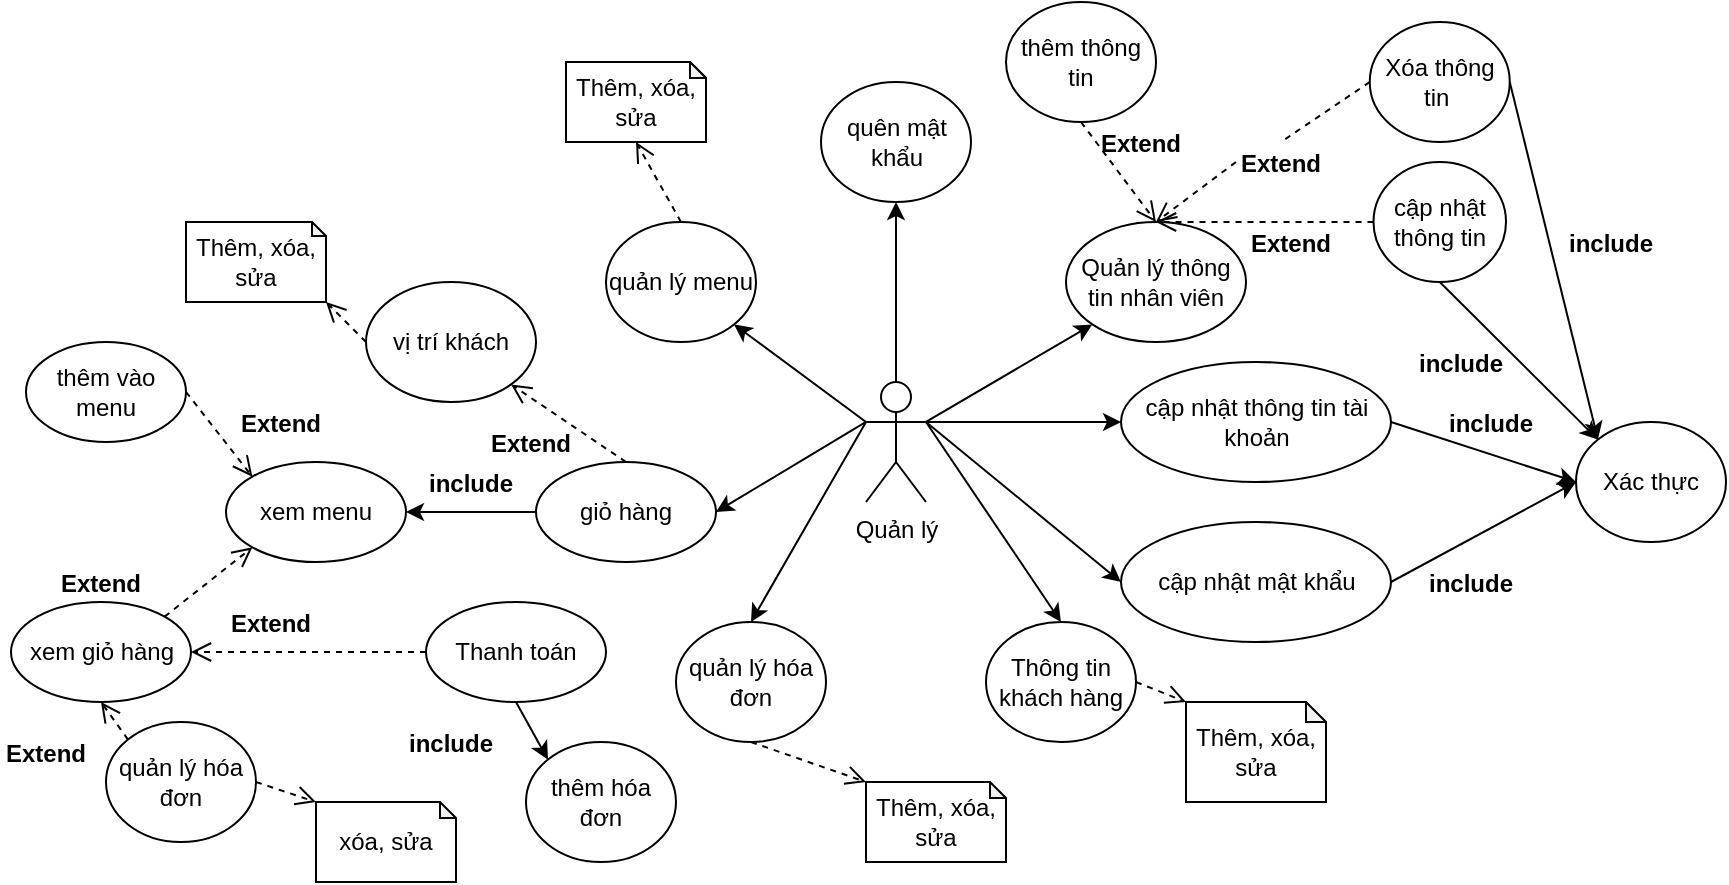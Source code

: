 <mxfile version="15.4.0" type="device" pages="3"><diagram id="JOrfrFBB4jhiDXgN8N3N" name="Quản lý"><mxGraphModel dx="2176" dy="618" grid="1" gridSize="10" guides="1" tooltips="1" connect="1" arrows="1" fold="1" page="1" pageScale="1" pageWidth="850" pageHeight="1100" math="0" shadow="0"><root><mxCell id="0"/><mxCell id="1" parent="0"/><mxCell id="pCPacxo7BIz0ugXKm5aS-73" value="" style="edgeStyle=orthogonalEdgeStyle;rounded=0;orthogonalLoop=1;jettySize=auto;html=1;entryX=0.5;entryY=1;entryDx=0;entryDy=0;entryPerimeter=0;" parent="1" source="pCPacxo7BIz0ugXKm5aS-1" target="pCPacxo7BIz0ugXKm5aS-71" edge="1"><mxGeometry relative="1" as="geometry"><mxPoint x="365" y="200" as="targetPoint"/></mxGeometry></mxCell><mxCell id="pCPacxo7BIz0ugXKm5aS-1" value="Quản lý" style="shape=umlActor;verticalLabelPosition=bottom;verticalAlign=top;html=1;outlineConnect=0;" parent="1" vertex="1"><mxGeometry x="350" y="280" width="30" height="60" as="geometry"/></mxCell><mxCell id="pCPacxo7BIz0ugXKm5aS-4" value="Quản lý thông tin nhân viên" style="ellipse;whiteSpace=wrap;html=1;" parent="1" vertex="1"><mxGeometry x="450" y="200" width="90" height="60" as="geometry"/></mxCell><mxCell id="pCPacxo7BIz0ugXKm5aS-16" value="quản lý menu" style="ellipse;whiteSpace=wrap;html=1;" parent="1" vertex="1"><mxGeometry x="220" y="200" width="75" height="60" as="geometry"/></mxCell><mxCell id="pCPacxo7BIz0ugXKm5aS-17" value="Thêm, xóa, sửa" style="shape=note;whiteSpace=wrap;html=1;backgroundOutline=1;darkOpacity=0.05;size=8;" parent="1" vertex="1"><mxGeometry x="200" y="120" width="70" height="40" as="geometry"/></mxCell><mxCell id="pCPacxo7BIz0ugXKm5aS-20" value="vị trí khách" style="ellipse;whiteSpace=wrap;html=1;" parent="1" vertex="1"><mxGeometry x="100" y="230" width="85" height="60" as="geometry"/></mxCell><mxCell id="pCPacxo7BIz0ugXKm5aS-21" value="Thêm, xóa, sửa" style="shape=note;whiteSpace=wrap;html=1;backgroundOutline=1;darkOpacity=0.05;size=7;" parent="1" vertex="1"><mxGeometry x="10" y="200" width="70" height="40" as="geometry"/></mxCell><mxCell id="pCPacxo7BIz0ugXKm5aS-34" value="" style="endArrow=classic;html=1;entryX=0;entryY=1;entryDx=0;entryDy=0;exitX=1;exitY=0.333;exitDx=0;exitDy=0;exitPerimeter=0;" parent="1" source="pCPacxo7BIz0ugXKm5aS-1" target="pCPacxo7BIz0ugXKm5aS-4" edge="1"><mxGeometry width="50" height="50" relative="1" as="geometry"><mxPoint x="410" y="381.72" as="sourcePoint"/><mxPoint x="487.574" y="290.004" as="targetPoint"/></mxGeometry></mxCell><mxCell id="pCPacxo7BIz0ugXKm5aS-35" value="" style="endArrow=classic;html=1;entryX=1;entryY=1;entryDx=0;entryDy=0;exitX=0;exitY=0.333;exitDx=0;exitDy=0;exitPerimeter=0;" parent="1" source="pCPacxo7BIz0ugXKm5aS-1" target="pCPacxo7BIz0ugXKm5aS-16" edge="1"><mxGeometry width="50" height="50" relative="1" as="geometry"><mxPoint x="180" y="330" as="sourcePoint"/><mxPoint x="317.5" y="290" as="targetPoint"/></mxGeometry></mxCell><mxCell id="pCPacxo7BIz0ugXKm5aS-36" value="" style="html=1;verticalAlign=bottom;endArrow=open;dashed=1;endSize=8;entryX=1;entryY=1;entryDx=0;entryDy=0;exitX=0;exitY=0.5;exitDx=0;exitDy=0;entryPerimeter=0;" parent="1" source="pCPacxo7BIz0ugXKm5aS-20" target="pCPacxo7BIz0ugXKm5aS-21" edge="1"><mxGeometry relative="1" as="geometry"><mxPoint x="450" y="470" as="sourcePoint"/><mxPoint x="390" y="420" as="targetPoint"/></mxGeometry></mxCell><mxCell id="pCPacxo7BIz0ugXKm5aS-38" value="" style="html=1;verticalAlign=bottom;endArrow=open;dashed=1;endSize=8;entryX=0.5;entryY=1;entryDx=0;entryDy=0;exitX=0.5;exitY=0;exitDx=0;exitDy=0;entryPerimeter=0;" parent="1" source="pCPacxo7BIz0ugXKm5aS-16" target="pCPacxo7BIz0ugXKm5aS-17" edge="1"><mxGeometry relative="1" as="geometry"><mxPoint x="560" y="470" as="sourcePoint"/><mxPoint x="500" y="420" as="targetPoint"/></mxGeometry></mxCell><mxCell id="pCPacxo7BIz0ugXKm5aS-42" value="cập nhật thông tin tài khoản" style="ellipse;whiteSpace=wrap;html=1;" parent="1" vertex="1"><mxGeometry x="477.5" y="270" width="135" height="60" as="geometry"/></mxCell><mxCell id="pCPacxo7BIz0ugXKm5aS-43" value="cập nhật mật khẩu" style="ellipse;whiteSpace=wrap;html=1;" parent="1" vertex="1"><mxGeometry x="477.5" y="350" width="135" height="60" as="geometry"/></mxCell><mxCell id="pCPacxo7BIz0ugXKm5aS-44" value="thêm hóa đơn" style="ellipse;whiteSpace=wrap;html=1;" parent="1" vertex="1"><mxGeometry x="180" y="460" width="75" height="60" as="geometry"/></mxCell><mxCell id="pCPacxo7BIz0ugXKm5aS-49" value="Thông tin khách hàng" style="ellipse;whiteSpace=wrap;html=1;" parent="1" vertex="1"><mxGeometry x="410" y="400" width="75" height="60" as="geometry"/></mxCell><mxCell id="pCPacxo7BIz0ugXKm5aS-50" value="Thêm, xóa, sửa" style="shape=note;whiteSpace=wrap;html=1;backgroundOutline=1;darkOpacity=0.05;size=10;" parent="1" vertex="1"><mxGeometry x="510" y="440" width="70" height="50" as="geometry"/></mxCell><mxCell id="pCPacxo7BIz0ugXKm5aS-51" value="" style="html=1;verticalAlign=bottom;endArrow=open;dashed=1;endSize=8;exitX=1;exitY=0.5;exitDx=0;exitDy=0;entryX=0;entryY=0;entryDx=0;entryDy=0;entryPerimeter=0;" parent="1" source="pCPacxo7BIz0ugXKm5aS-49" target="pCPacxo7BIz0ugXKm5aS-50" edge="1"><mxGeometry relative="1" as="geometry"><mxPoint x="715" y="850" as="sourcePoint"/><mxPoint x="535" y="590" as="targetPoint"/></mxGeometry></mxCell><mxCell id="pCPacxo7BIz0ugXKm5aS-52" value="" style="endArrow=classic;html=1;exitX=1;exitY=0.333;exitDx=0;exitDy=0;exitPerimeter=0;entryX=0.5;entryY=0;entryDx=0;entryDy=0;" parent="1" source="pCPacxo7BIz0ugXKm5aS-1" target="pCPacxo7BIz0ugXKm5aS-49" edge="1"><mxGeometry width="50" height="50" relative="1" as="geometry"><mxPoint x="445" y="350" as="sourcePoint"/><mxPoint x="565" y="540" as="targetPoint"/></mxGeometry></mxCell><mxCell id="pCPacxo7BIz0ugXKm5aS-53" value="" style="endArrow=classic;html=1;entryX=0;entryY=0.5;entryDx=0;entryDy=0;exitX=1;exitY=0.5;exitDx=0;exitDy=0;" parent="1" source="pCPacxo7BIz0ugXKm5aS-42" target="pCPacxo7BIz0ugXKm5aS-74" edge="1"><mxGeometry width="50" height="50" relative="1" as="geometry"><mxPoint x="550" y="300" as="sourcePoint"/><mxPoint x="362.5" y="600" as="targetPoint"/></mxGeometry></mxCell><mxCell id="pCPacxo7BIz0ugXKm5aS-54" value="" style="endArrow=classic;html=1;entryX=0;entryY=0.5;entryDx=0;entryDy=0;exitX=1;exitY=0.5;exitDx=0;exitDy=0;" parent="1" source="pCPacxo7BIz0ugXKm5aS-43" target="pCPacxo7BIz0ugXKm5aS-74" edge="1"><mxGeometry width="50" height="50" relative="1" as="geometry"><mxPoint x="500" y="330" as="sourcePoint"/><mxPoint x="295" y="610" as="targetPoint"/></mxGeometry></mxCell><mxCell id="pCPacxo7BIz0ugXKm5aS-55" value="giỏ hàng" style="ellipse;whiteSpace=wrap;html=1;" parent="1" vertex="1"><mxGeometry x="185" y="320" width="90" height="50" as="geometry"/></mxCell><mxCell id="pCPacxo7BIz0ugXKm5aS-60" value="" style="html=1;verticalAlign=bottom;endArrow=open;dashed=1;endSize=8;exitX=0.5;exitY=0;exitDx=0;exitDy=0;entryX=1;entryY=1;entryDx=0;entryDy=0;" parent="1" source="pCPacxo7BIz0ugXKm5aS-55" target="pCPacxo7BIz0ugXKm5aS-20" edge="1"><mxGeometry relative="1" as="geometry"><mxPoint x="170" y="480" as="sourcePoint"/><mxPoint x="237.5" y="470" as="targetPoint"/></mxGeometry></mxCell><mxCell id="pCPacxo7BIz0ugXKm5aS-61" value="Extend" style="text;align=center;fontStyle=1;verticalAlign=middle;spacingLeft=3;spacingRight=3;strokeColor=none;rotatable=0;points=[[0,0.5],[1,0.5]];portConstraint=eastwest;" parent="1" vertex="1"><mxGeometry x="160" y="300" width="45" height="20" as="geometry"/></mxCell><mxCell id="pCPacxo7BIz0ugXKm5aS-62" value="Thanh toán" style="ellipse;whiteSpace=wrap;html=1;" parent="1" vertex="1"><mxGeometry x="130" y="390" width="90" height="50" as="geometry"/></mxCell><mxCell id="pCPacxo7BIz0ugXKm5aS-66" value="include" style="text;align=center;fontStyle=1;verticalAlign=middle;spacingLeft=3;spacingRight=3;strokeColor=none;rotatable=0;points=[[0,0.5],[1,0.5]];portConstraint=eastwest;" parent="1" vertex="1"><mxGeometry x="120" y="450" width="45" height="20" as="geometry"/></mxCell><mxCell id="pCPacxo7BIz0ugXKm5aS-67" value="" style="endArrow=classic;html=1;entryX=0;entryY=0;entryDx=0;entryDy=0;exitX=0.5;exitY=1;exitDx=0;exitDy=0;" parent="1" source="pCPacxo7BIz0ugXKm5aS-62" target="pCPacxo7BIz0ugXKm5aS-44" edge="1"><mxGeometry width="50" height="50" relative="1" as="geometry"><mxPoint x="192.5" y="500" as="sourcePoint"/><mxPoint x="100" y="460" as="targetPoint"/></mxGeometry></mxCell><mxCell id="pCPacxo7BIz0ugXKm5aS-68" value="" style="endArrow=classic;html=1;entryX=1;entryY=0.5;entryDx=0;entryDy=0;exitX=0;exitY=0.333;exitDx=0;exitDy=0;exitPerimeter=0;" parent="1" source="pCPacxo7BIz0ugXKm5aS-1" target="pCPacxo7BIz0ugXKm5aS-55" edge="1"><mxGeometry width="50" height="50" relative="1" as="geometry"><mxPoint x="370" y="320" as="sourcePoint"/><mxPoint x="277.5" y="280" as="targetPoint"/></mxGeometry></mxCell><mxCell id="pCPacxo7BIz0ugXKm5aS-71" value="quên mật khẩu" style="ellipse;whiteSpace=wrap;html=1;" parent="1" vertex="1"><mxGeometry x="327.5" y="130" width="75" height="60" as="geometry"/></mxCell><mxCell id="pCPacxo7BIz0ugXKm5aS-74" value="Xác thực" style="ellipse;whiteSpace=wrap;html=1;" parent="1" vertex="1"><mxGeometry x="705" y="300" width="75" height="60" as="geometry"/></mxCell><mxCell id="pCPacxo7BIz0ugXKm5aS-77" value="include" style="text;align=center;fontStyle=1;verticalAlign=middle;spacingLeft=3;spacingRight=3;strokeColor=none;rotatable=0;points=[[0,0.5],[1,0.5]];portConstraint=eastwest;" parent="1" vertex="1"><mxGeometry x="630" y="370" width="45" height="20" as="geometry"/></mxCell><mxCell id="pCPacxo7BIz0ugXKm5aS-78" value="include" style="text;align=center;fontStyle=1;verticalAlign=middle;spacingLeft=3;spacingRight=3;strokeColor=none;rotatable=0;points=[[0,0.5],[1,0.5]];portConstraint=eastwest;" parent="1" vertex="1"><mxGeometry x="640" y="290" width="45" height="20" as="geometry"/></mxCell><mxCell id="pCPacxo7BIz0ugXKm5aS-79" value="" style="endArrow=classic;html=1;entryX=0;entryY=0.5;entryDx=0;entryDy=0;exitX=1;exitY=0.333;exitDx=0;exitDy=0;exitPerimeter=0;" parent="1" source="pCPacxo7BIz0ugXKm5aS-1" target="pCPacxo7BIz0ugXKm5aS-42" edge="1"><mxGeometry width="50" height="50" relative="1" as="geometry"><mxPoint x="430" y="325" as="sourcePoint"/><mxPoint x="567.5" y="365" as="targetPoint"/></mxGeometry></mxCell><mxCell id="pCPacxo7BIz0ugXKm5aS-80" value="" style="endArrow=classic;html=1;entryX=0;entryY=0.5;entryDx=0;entryDy=0;exitX=1;exitY=0.333;exitDx=0;exitDy=0;exitPerimeter=0;" parent="1" source="pCPacxo7BIz0ugXKm5aS-1" target="pCPacxo7BIz0ugXKm5aS-43" edge="1"><mxGeometry width="50" height="50" relative="1" as="geometry"><mxPoint x="632.5" y="320" as="sourcePoint"/><mxPoint x="770" y="360" as="targetPoint"/></mxGeometry></mxCell><mxCell id="pCPacxo7BIz0ugXKm5aS-81" value="thêm thông tin" style="ellipse;whiteSpace=wrap;html=1;" parent="1" vertex="1"><mxGeometry x="420" y="90" width="75" height="60" as="geometry"/></mxCell><mxCell id="pCPacxo7BIz0ugXKm5aS-83" value="Xóa thông tin&amp;nbsp;" style="ellipse;whiteSpace=wrap;html=1;" parent="1" vertex="1"><mxGeometry x="601.88" y="100" width="70" height="60" as="geometry"/></mxCell><mxCell id="pCPacxo7BIz0ugXKm5aS-84" value="cập nhật thông tin" style="ellipse;whiteSpace=wrap;html=1;" parent="1" vertex="1"><mxGeometry x="603.75" y="170" width="66.25" height="60" as="geometry"/></mxCell><mxCell id="pCPacxo7BIz0ugXKm5aS-85" value="" style="endArrow=classic;html=1;entryX=0;entryY=0;entryDx=0;entryDy=0;exitX=1;exitY=0.5;exitDx=0;exitDy=0;" parent="1" source="pCPacxo7BIz0ugXKm5aS-83" target="pCPacxo7BIz0ugXKm5aS-74" edge="1"><mxGeometry width="50" height="50" relative="1" as="geometry"><mxPoint x="750" y="150" as="sourcePoint"/><mxPoint x="720" y="140" as="targetPoint"/></mxGeometry></mxCell><mxCell id="pCPacxo7BIz0ugXKm5aS-86" value="" style="endArrow=classic;html=1;entryX=0;entryY=0;entryDx=0;entryDy=0;exitX=0.5;exitY=1;exitDx=0;exitDy=0;" parent="1" source="pCPacxo7BIz0ugXKm5aS-84" target="pCPacxo7BIz0ugXKm5aS-74" edge="1"><mxGeometry width="50" height="50" relative="1" as="geometry"><mxPoint x="700" y="180" as="sourcePoint"/><mxPoint x="720" y="140" as="targetPoint"/></mxGeometry></mxCell><mxCell id="pCPacxo7BIz0ugXKm5aS-88" value="include" style="text;align=center;fontStyle=1;verticalAlign=middle;spacingLeft=3;spacingRight=3;strokeColor=none;rotatable=0;points=[[0,0.5],[1,0.5]];portConstraint=eastwest;" parent="1" vertex="1"><mxGeometry x="625" y="260" width="45" height="20" as="geometry"/></mxCell><mxCell id="pCPacxo7BIz0ugXKm5aS-89" value="include" style="text;align=center;fontStyle=1;verticalAlign=middle;spacingLeft=3;spacingRight=3;strokeColor=none;rotatable=0;points=[[0,0.5],[1,0.5]];portConstraint=eastwest;" parent="1" vertex="1"><mxGeometry x="700" y="200" width="45" height="20" as="geometry"/></mxCell><mxCell id="pCPacxo7BIz0ugXKm5aS-92" value="" style="html=1;verticalAlign=bottom;endArrow=open;dashed=1;endSize=8;exitX=0;exitY=0.5;exitDx=0;exitDy=0;entryX=0.5;entryY=0;entryDx=0;entryDy=0;startArrow=none;" parent="1" source="pCPacxo7BIz0ugXKm5aS-96" target="pCPacxo7BIz0ugXKm5aS-4" edge="1"><mxGeometry relative="1" as="geometry"><mxPoint x="771.31" y="120" as="sourcePoint"/><mxPoint x="713.684" y="81.338" as="targetPoint"/></mxGeometry></mxCell><mxCell id="pCPacxo7BIz0ugXKm5aS-93" value="" style="html=1;verticalAlign=bottom;endArrow=open;dashed=1;endSize=8;exitX=0;exitY=0.5;exitDx=0;exitDy=0;" parent="1" source="pCPacxo7BIz0ugXKm5aS-84" edge="1"><mxGeometry relative="1" as="geometry"><mxPoint x="676.31" y="58.66" as="sourcePoint"/><mxPoint x="495" y="200" as="targetPoint"/></mxGeometry></mxCell><mxCell id="pCPacxo7BIz0ugXKm5aS-94" value="" style="html=1;verticalAlign=bottom;endArrow=open;dashed=1;endSize=8;exitX=0.5;exitY=1;exitDx=0;exitDy=0;entryX=0.5;entryY=0;entryDx=0;entryDy=0;" parent="1" source="pCPacxo7BIz0ugXKm5aS-81" target="pCPacxo7BIz0ugXKm5aS-4" edge="1"><mxGeometry relative="1" as="geometry"><mxPoint x="647.63" y="58.66" as="sourcePoint"/><mxPoint x="590.004" y="19.998" as="targetPoint"/></mxGeometry></mxCell><mxCell id="pCPacxo7BIz0ugXKm5aS-95" value="Extend" style="text;align=center;fontStyle=1;verticalAlign=middle;spacingLeft=3;spacingRight=3;strokeColor=none;rotatable=0;points=[[0,0.5],[1,0.5]];portConstraint=eastwest;" parent="1" vertex="1"><mxGeometry x="465" y="150" width="45" height="20" as="geometry"/></mxCell><mxCell id="pCPacxo7BIz0ugXKm5aS-97" value="Extend" style="text;align=center;fontStyle=1;verticalAlign=middle;spacingLeft=3;spacingRight=3;strokeColor=none;rotatable=0;points=[[0,0.5],[1,0.5]];portConstraint=eastwest;" parent="1" vertex="1"><mxGeometry x="540" y="200" width="45" height="20" as="geometry"/></mxCell><mxCell id="pCPacxo7BIz0ugXKm5aS-96" value="Extend" style="text;align=center;fontStyle=1;verticalAlign=middle;spacingLeft=3;spacingRight=3;strokeColor=none;rotatable=0;points=[[0,0.5],[1,0.5]];portConstraint=eastwest;" parent="1" vertex="1"><mxGeometry x="535" y="160" width="45" height="20" as="geometry"/></mxCell><mxCell id="pCPacxo7BIz0ugXKm5aS-98" value="" style="html=1;verticalAlign=bottom;endArrow=none;dashed=1;endSize=8;exitX=0;exitY=0.5;exitDx=0;exitDy=0;entryX=0.5;entryY=0;entryDx=0;entryDy=0;" parent="1" source="pCPacxo7BIz0ugXKm5aS-83" target="pCPacxo7BIz0ugXKm5aS-96" edge="1"><mxGeometry relative="1" as="geometry"><mxPoint x="601.88" y="130" as="sourcePoint"/><mxPoint x="495" y="200" as="targetPoint"/></mxGeometry></mxCell><mxCell id="JXaKYfbYsO3SlWCFjjN3-1" value="xem menu" style="ellipse;whiteSpace=wrap;html=1;" parent="1" vertex="1"><mxGeometry x="30" y="320" width="90" height="50" as="geometry"/></mxCell><mxCell id="JXaKYfbYsO3SlWCFjjN3-2" value="" style="endArrow=classic;html=1;entryX=1;entryY=0.5;entryDx=0;entryDy=0;exitX=0;exitY=0.5;exitDx=0;exitDy=0;" parent="1" source="pCPacxo7BIz0ugXKm5aS-55" target="JXaKYfbYsO3SlWCFjjN3-1" edge="1"><mxGeometry width="50" height="50" relative="1" as="geometry"><mxPoint x="185" y="340" as="sourcePoint"/><mxPoint x="90" y="340" as="targetPoint"/></mxGeometry></mxCell><mxCell id="JXaKYfbYsO3SlWCFjjN3-3" value="include" style="text;align=center;fontStyle=1;verticalAlign=middle;spacingLeft=3;spacingRight=3;strokeColor=none;rotatable=0;points=[[0,0.5],[1,0.5]];portConstraint=eastwest;" parent="1" vertex="1"><mxGeometry x="130" y="320" width="45" height="20" as="geometry"/></mxCell><mxCell id="JXaKYfbYsO3SlWCFjjN3-4" value="thêm vào menu" style="ellipse;whiteSpace=wrap;html=1;" parent="1" vertex="1"><mxGeometry x="-70" y="260" width="80" height="50" as="geometry"/></mxCell><mxCell id="JXaKYfbYsO3SlWCFjjN3-8" value="" style="html=1;verticalAlign=bottom;endArrow=open;dashed=1;endSize=8;exitX=1;exitY=0.5;exitDx=0;exitDy=0;entryX=0;entryY=0;entryDx=0;entryDy=0;" parent="1" source="JXaKYfbYsO3SlWCFjjN3-4" target="JXaKYfbYsO3SlWCFjjN3-1" edge="1"><mxGeometry relative="1" as="geometry"><mxPoint x="167.5" y="410" as="sourcePoint"/><mxPoint x="195" y="355" as="targetPoint"/></mxGeometry></mxCell><mxCell id="JXaKYfbYsO3SlWCFjjN3-9" value="Extend" style="text;align=center;fontStyle=1;verticalAlign=middle;spacingLeft=3;spacingRight=3;strokeColor=none;rotatable=0;points=[[0,0.5],[1,0.5]];portConstraint=eastwest;" parent="1" vertex="1"><mxGeometry x="35" y="290" width="45" height="20" as="geometry"/></mxCell><mxCell id="JXaKYfbYsO3SlWCFjjN3-10" value="xem giỏ hàng" style="ellipse;whiteSpace=wrap;html=1;" parent="1" vertex="1"><mxGeometry x="-77.5" y="390" width="90" height="50" as="geometry"/></mxCell><mxCell id="JXaKYfbYsO3SlWCFjjN3-12" value="Extend" style="text;align=center;fontStyle=1;verticalAlign=middle;spacingLeft=3;spacingRight=3;strokeColor=none;rotatable=0;points=[[0,0.5],[1,0.5]];portConstraint=eastwest;" parent="1" vertex="1"><mxGeometry x="-55" y="370" width="45" height="20" as="geometry"/></mxCell><mxCell id="JXaKYfbYsO3SlWCFjjN3-13" value="" style="html=1;verticalAlign=bottom;endArrow=open;dashed=1;endSize=8;exitX=1;exitY=0;exitDx=0;exitDy=0;entryX=0;entryY=1;entryDx=0;entryDy=0;" parent="1" source="JXaKYfbYsO3SlWCFjjN3-10" target="JXaKYfbYsO3SlWCFjjN3-1" edge="1"><mxGeometry relative="1" as="geometry"><mxPoint x="30" y="295" as="sourcePoint"/><mxPoint x="55" y="330" as="targetPoint"/></mxGeometry></mxCell><mxCell id="JXaKYfbYsO3SlWCFjjN3-15" value="" style="html=1;verticalAlign=bottom;endArrow=open;dashed=1;endSize=8;exitX=0;exitY=0.5;exitDx=0;exitDy=0;entryX=1;entryY=0.5;entryDx=0;entryDy=0;" parent="1" source="pCPacxo7BIz0ugXKm5aS-62" target="JXaKYfbYsO3SlWCFjjN3-10" edge="1"><mxGeometry relative="1" as="geometry"><mxPoint x="-13.18" y="407.322" as="sourcePoint"/><mxPoint x="23.18" y="372.678" as="targetPoint"/></mxGeometry></mxCell><mxCell id="JXaKYfbYsO3SlWCFjjN3-16" value="Extend" style="text;align=center;fontStyle=1;verticalAlign=middle;spacingLeft=3;spacingRight=3;strokeColor=none;rotatable=0;points=[[0,0.5],[1,0.5]];portConstraint=eastwest;" parent="1" vertex="1"><mxGeometry x="30" y="390" width="45" height="20" as="geometry"/></mxCell><mxCell id="JXaKYfbYsO3SlWCFjjN3-18" value="quản lý hóa đơn" style="ellipse;whiteSpace=wrap;html=1;" parent="1" vertex="1"><mxGeometry x="255" y="400" width="75" height="60" as="geometry"/></mxCell><mxCell id="JXaKYfbYsO3SlWCFjjN3-19" value="" style="endArrow=classic;html=1;entryX=0.5;entryY=0;entryDx=0;entryDy=0;exitX=0;exitY=0.333;exitDx=0;exitDy=0;exitPerimeter=0;" parent="1" source="pCPacxo7BIz0ugXKm5aS-1" target="JXaKYfbYsO3SlWCFjjN3-18" edge="1"><mxGeometry width="50" height="50" relative="1" as="geometry"><mxPoint x="360" y="310" as="sourcePoint"/><mxPoint x="285" y="355" as="targetPoint"/></mxGeometry></mxCell><mxCell id="JXaKYfbYsO3SlWCFjjN3-20" value="Thêm, xóa, sửa" style="shape=note;whiteSpace=wrap;html=1;backgroundOutline=1;darkOpacity=0.05;size=8;" parent="1" vertex="1"><mxGeometry x="200" y="120" width="70" height="40" as="geometry"/></mxCell><mxCell id="JXaKYfbYsO3SlWCFjjN3-21" value="" style="html=1;verticalAlign=bottom;endArrow=open;dashed=1;endSize=8;entryX=0;entryY=0;entryDx=0;entryDy=0;exitX=0.5;exitY=1;exitDx=0;exitDy=0;entryPerimeter=0;" parent="1" source="JXaKYfbYsO3SlWCFjjN3-18" target="JXaKYfbYsO3SlWCFjjN3-22" edge="1"><mxGeometry relative="1" as="geometry"><mxPoint x="385" y="550" as="sourcePoint"/><mxPoint x="362.5" y="510" as="targetPoint"/></mxGeometry></mxCell><mxCell id="JXaKYfbYsO3SlWCFjjN3-22" value="Thêm, xóa, sửa" style="shape=note;whiteSpace=wrap;html=1;backgroundOutline=1;darkOpacity=0.05;size=8;" parent="1" vertex="1"><mxGeometry x="350" y="480" width="70" height="40" as="geometry"/></mxCell><mxCell id="JXaKYfbYsO3SlWCFjjN3-23" value="quản lý hóa đơn" style="ellipse;whiteSpace=wrap;html=1;" parent="1" vertex="1"><mxGeometry x="-30" y="450" width="75" height="60" as="geometry"/></mxCell><mxCell id="JXaKYfbYsO3SlWCFjjN3-24" value="" style="html=1;verticalAlign=bottom;endArrow=open;dashed=1;endSize=8;entryX=0;entryY=0;entryDx=0;entryDy=0;exitX=1;exitY=0.5;exitDx=0;exitDy=0;entryPerimeter=0;" parent="1" source="JXaKYfbYsO3SlWCFjjN3-23" target="JXaKYfbYsO3SlWCFjjN3-25" edge="1"><mxGeometry relative="1" as="geometry"><mxPoint x="92.5" y="600" as="sourcePoint"/><mxPoint x="70" y="560" as="targetPoint"/></mxGeometry></mxCell><mxCell id="JXaKYfbYsO3SlWCFjjN3-25" value="xóa, sửa" style="shape=note;whiteSpace=wrap;html=1;backgroundOutline=1;darkOpacity=0.05;size=8;" parent="1" vertex="1"><mxGeometry x="75" y="490" width="70" height="40" as="geometry"/></mxCell><mxCell id="JXaKYfbYsO3SlWCFjjN3-26" value="" style="html=1;verticalAlign=bottom;endArrow=open;dashed=1;endSize=8;exitX=0;exitY=0;exitDx=0;exitDy=0;entryX=0.5;entryY=1;entryDx=0;entryDy=0;" parent="1" source="JXaKYfbYsO3SlWCFjjN3-23" target="JXaKYfbYsO3SlWCFjjN3-10" edge="1"><mxGeometry relative="1" as="geometry"><mxPoint x="140" y="425" as="sourcePoint"/><mxPoint y="425" as="targetPoint"/></mxGeometry></mxCell><mxCell id="JXaKYfbYsO3SlWCFjjN3-27" value="Extend" style="text;align=center;fontStyle=1;verticalAlign=middle;spacingLeft=3;spacingRight=3;strokeColor=none;rotatable=0;points=[[0,0.5],[1,0.5]];portConstraint=eastwest;" parent="1" vertex="1"><mxGeometry x="-82.5" y="455" width="45" height="20" as="geometry"/></mxCell></root></mxGraphModel></diagram><diagram id="CzsavodfcbVznqG4bjMO" name="Nhân viên"><mxGraphModel dx="2176" dy="618" grid="1" gridSize="10" guides="1" tooltips="1" connect="1" arrows="1" fold="1" page="1" pageScale="1" pageWidth="850" pageHeight="1100" math="0" shadow="0"><root><mxCell id="7MTinUVwuasLGoGKUtFl-0"/><mxCell id="7MTinUVwuasLGoGKUtFl-1" parent="7MTinUVwuasLGoGKUtFl-0"/><mxCell id="piwXunB8wBjZSPGS-wzO-0" value="" style="edgeStyle=orthogonalEdgeStyle;rounded=0;orthogonalLoop=1;jettySize=auto;html=1;entryX=0.5;entryY=1;entryDx=0;entryDy=0;entryPerimeter=0;" parent="7MTinUVwuasLGoGKUtFl-1" source="piwXunB8wBjZSPGS-wzO-1" target="piwXunB8wBjZSPGS-wzO-27" edge="1"><mxGeometry relative="1" as="geometry"><mxPoint x="365" y="200" as="targetPoint"/></mxGeometry></mxCell><mxCell id="piwXunB8wBjZSPGS-wzO-1" value="Nhân viên" style="shape=umlActor;verticalLabelPosition=bottom;verticalAlign=top;html=1;outlineConnect=0;" parent="7MTinUVwuasLGoGKUtFl-1" vertex="1"><mxGeometry x="350" y="280" width="30" height="60" as="geometry"/></mxCell><mxCell id="piwXunB8wBjZSPGS-wzO-5" value="vị trí khách" style="ellipse;whiteSpace=wrap;html=1;" parent="7MTinUVwuasLGoGKUtFl-1" vertex="1"><mxGeometry x="152.5" y="175" width="85" height="60" as="geometry"/></mxCell><mxCell id="piwXunB8wBjZSPGS-wzO-6" value="Thêm, xóa, sửa" style="shape=note;whiteSpace=wrap;html=1;backgroundOutline=1;darkOpacity=0.05;size=7;" parent="7MTinUVwuasLGoGKUtFl-1" vertex="1"><mxGeometry x="62.5" y="145" width="70" height="40" as="geometry"/></mxCell><mxCell id="piwXunB8wBjZSPGS-wzO-9" value="" style="html=1;verticalAlign=bottom;endArrow=open;dashed=1;endSize=8;entryX=1;entryY=1;entryDx=0;entryDy=0;exitX=0;exitY=0.5;exitDx=0;exitDy=0;entryPerimeter=0;" parent="7MTinUVwuasLGoGKUtFl-1" source="piwXunB8wBjZSPGS-wzO-5" target="piwXunB8wBjZSPGS-wzO-6" edge="1"><mxGeometry relative="1" as="geometry"><mxPoint x="502.5" y="415" as="sourcePoint"/><mxPoint x="442.5" y="365" as="targetPoint"/></mxGeometry></mxCell><mxCell id="piwXunB8wBjZSPGS-wzO-11" value="cập nhật thông tin tài khoản" style="ellipse;whiteSpace=wrap;html=1;" parent="7MTinUVwuasLGoGKUtFl-1" vertex="1"><mxGeometry x="470" y="200" width="135" height="60" as="geometry"/></mxCell><mxCell id="piwXunB8wBjZSPGS-wzO-12" value="cập nhật mật khẩu" style="ellipse;whiteSpace=wrap;html=1;" parent="7MTinUVwuasLGoGKUtFl-1" vertex="1"><mxGeometry x="470" y="280" width="135" height="60" as="geometry"/></mxCell><mxCell id="piwXunB8wBjZSPGS-wzO-13" value="thêm hóa đơn" style="ellipse;whiteSpace=wrap;html=1;" parent="7MTinUVwuasLGoGKUtFl-1" vertex="1"><mxGeometry x="232.5" y="405" width="75" height="60" as="geometry"/></mxCell><mxCell id="piwXunB8wBjZSPGS-wzO-14" value="Thông tin khách hàng" style="ellipse;whiteSpace=wrap;html=1;" parent="7MTinUVwuasLGoGKUtFl-1" vertex="1"><mxGeometry x="402.5" y="330" width="75" height="60" as="geometry"/></mxCell><mxCell id="piwXunB8wBjZSPGS-wzO-15" value="Thêm, xóa, sửa" style="shape=note;whiteSpace=wrap;html=1;backgroundOutline=1;darkOpacity=0.05;size=10;" parent="7MTinUVwuasLGoGKUtFl-1" vertex="1"><mxGeometry x="502.5" y="370" width="70" height="50" as="geometry"/></mxCell><mxCell id="piwXunB8wBjZSPGS-wzO-16" value="" style="html=1;verticalAlign=bottom;endArrow=open;dashed=1;endSize=8;exitX=1;exitY=0.5;exitDx=0;exitDy=0;entryX=0;entryY=0;entryDx=0;entryDy=0;entryPerimeter=0;" parent="7MTinUVwuasLGoGKUtFl-1" source="piwXunB8wBjZSPGS-wzO-14" target="piwXunB8wBjZSPGS-wzO-15" edge="1"><mxGeometry relative="1" as="geometry"><mxPoint x="707.5" y="780" as="sourcePoint"/><mxPoint x="527.5" y="520" as="targetPoint"/></mxGeometry></mxCell><mxCell id="piwXunB8wBjZSPGS-wzO-17" value="" style="endArrow=classic;html=1;exitX=1;exitY=0.333;exitDx=0;exitDy=0;exitPerimeter=0;entryX=0;entryY=0;entryDx=0;entryDy=0;" parent="7MTinUVwuasLGoGKUtFl-1" source="piwXunB8wBjZSPGS-wzO-1" target="piwXunB8wBjZSPGS-wzO-14" edge="1"><mxGeometry width="50" height="50" relative="1" as="geometry"><mxPoint x="445" y="350" as="sourcePoint"/><mxPoint x="565" y="540" as="targetPoint"/></mxGeometry></mxCell><mxCell id="piwXunB8wBjZSPGS-wzO-18" value="" style="endArrow=classic;html=1;entryX=0;entryY=0.5;entryDx=0;entryDy=0;exitX=1;exitY=0.5;exitDx=0;exitDy=0;" parent="7MTinUVwuasLGoGKUtFl-1" source="piwXunB8wBjZSPGS-wzO-11" target="piwXunB8wBjZSPGS-wzO-28" edge="1"><mxGeometry width="50" height="50" relative="1" as="geometry"><mxPoint x="542.5" y="230" as="sourcePoint"/><mxPoint x="355" y="530" as="targetPoint"/></mxGeometry></mxCell><mxCell id="piwXunB8wBjZSPGS-wzO-19" value="" style="endArrow=classic;html=1;entryX=0;entryY=0.5;entryDx=0;entryDy=0;exitX=1;exitY=0.5;exitDx=0;exitDy=0;" parent="7MTinUVwuasLGoGKUtFl-1" source="piwXunB8wBjZSPGS-wzO-12" target="piwXunB8wBjZSPGS-wzO-28" edge="1"><mxGeometry width="50" height="50" relative="1" as="geometry"><mxPoint x="492.5" y="260" as="sourcePoint"/><mxPoint x="287.5" y="540" as="targetPoint"/></mxGeometry></mxCell><mxCell id="piwXunB8wBjZSPGS-wzO-20" value="giỏ hàng" style="ellipse;whiteSpace=wrap;html=1;" parent="7MTinUVwuasLGoGKUtFl-1" vertex="1"><mxGeometry x="237.5" y="265" width="90" height="50" as="geometry"/></mxCell><mxCell id="piwXunB8wBjZSPGS-wzO-21" value="" style="html=1;verticalAlign=bottom;endArrow=open;dashed=1;endSize=8;exitX=0.5;exitY=0;exitDx=0;exitDy=0;entryX=1;entryY=1;entryDx=0;entryDy=0;" parent="7MTinUVwuasLGoGKUtFl-1" source="piwXunB8wBjZSPGS-wzO-20" target="piwXunB8wBjZSPGS-wzO-5" edge="1"><mxGeometry relative="1" as="geometry"><mxPoint x="222.5" y="425" as="sourcePoint"/><mxPoint x="290" y="415" as="targetPoint"/></mxGeometry></mxCell><mxCell id="piwXunB8wBjZSPGS-wzO-22" value="Extend" style="text;align=center;fontStyle=1;verticalAlign=middle;spacingLeft=3;spacingRight=3;strokeColor=none;rotatable=0;points=[[0,0.5],[1,0.5]];portConstraint=eastwest;" parent="7MTinUVwuasLGoGKUtFl-1" vertex="1"><mxGeometry x="212.5" y="245" width="45" height="20" as="geometry"/></mxCell><mxCell id="piwXunB8wBjZSPGS-wzO-23" value="Thanh toán" style="ellipse;whiteSpace=wrap;html=1;" parent="7MTinUVwuasLGoGKUtFl-1" vertex="1"><mxGeometry x="182.5" y="335" width="90" height="50" as="geometry"/></mxCell><mxCell id="piwXunB8wBjZSPGS-wzO-24" value="include" style="text;align=center;fontStyle=1;verticalAlign=middle;spacingLeft=3;spacingRight=3;strokeColor=none;rotatable=0;points=[[0,0.5],[1,0.5]];portConstraint=eastwest;" parent="7MTinUVwuasLGoGKUtFl-1" vertex="1"><mxGeometry x="172.5" y="395" width="45" height="20" as="geometry"/></mxCell><mxCell id="piwXunB8wBjZSPGS-wzO-25" value="" style="endArrow=classic;html=1;entryX=0;entryY=0;entryDx=0;entryDy=0;exitX=0.5;exitY=1;exitDx=0;exitDy=0;" parent="7MTinUVwuasLGoGKUtFl-1" source="piwXunB8wBjZSPGS-wzO-23" target="piwXunB8wBjZSPGS-wzO-13" edge="1"><mxGeometry width="50" height="50" relative="1" as="geometry"><mxPoint x="245" y="445" as="sourcePoint"/><mxPoint x="152.5" y="405" as="targetPoint"/></mxGeometry></mxCell><mxCell id="piwXunB8wBjZSPGS-wzO-26" value="" style="endArrow=classic;html=1;entryX=1;entryY=0.5;entryDx=0;entryDy=0;exitX=0;exitY=0.333;exitDx=0;exitDy=0;exitPerimeter=0;" parent="7MTinUVwuasLGoGKUtFl-1" source="piwXunB8wBjZSPGS-wzO-1" target="piwXunB8wBjZSPGS-wzO-20" edge="1"><mxGeometry width="50" height="50" relative="1" as="geometry"><mxPoint x="370" y="320" as="sourcePoint"/><mxPoint x="277.5" y="280" as="targetPoint"/></mxGeometry></mxCell><mxCell id="piwXunB8wBjZSPGS-wzO-27" value="quên mật khẩu" style="ellipse;whiteSpace=wrap;html=1;" parent="7MTinUVwuasLGoGKUtFl-1" vertex="1"><mxGeometry x="327.5" y="130" width="75" height="60" as="geometry"/></mxCell><mxCell id="piwXunB8wBjZSPGS-wzO-28" value="Xác thực" style="ellipse;whiteSpace=wrap;html=1;" parent="7MTinUVwuasLGoGKUtFl-1" vertex="1"><mxGeometry x="697.5" y="230" width="75" height="60" as="geometry"/></mxCell><mxCell id="piwXunB8wBjZSPGS-wzO-29" value="include" style="text;align=center;fontStyle=1;verticalAlign=middle;spacingLeft=3;spacingRight=3;strokeColor=none;rotatable=0;points=[[0,0.5],[1,0.5]];portConstraint=eastwest;" parent="7MTinUVwuasLGoGKUtFl-1" vertex="1"><mxGeometry x="622.5" y="300" width="45" height="20" as="geometry"/></mxCell><mxCell id="piwXunB8wBjZSPGS-wzO-30" value="include" style="text;align=center;fontStyle=1;verticalAlign=middle;spacingLeft=3;spacingRight=3;strokeColor=none;rotatable=0;points=[[0,0.5],[1,0.5]];portConstraint=eastwest;" parent="7MTinUVwuasLGoGKUtFl-1" vertex="1"><mxGeometry x="632.5" y="220" width="45" height="20" as="geometry"/></mxCell><mxCell id="piwXunB8wBjZSPGS-wzO-31" value="" style="endArrow=classic;html=1;entryX=0;entryY=0.5;entryDx=0;entryDy=0;exitX=1;exitY=0.333;exitDx=0;exitDy=0;exitPerimeter=0;" parent="7MTinUVwuasLGoGKUtFl-1" source="piwXunB8wBjZSPGS-wzO-1" target="piwXunB8wBjZSPGS-wzO-11" edge="1"><mxGeometry width="50" height="50" relative="1" as="geometry"><mxPoint x="430" y="325" as="sourcePoint"/><mxPoint x="567.5" y="365" as="targetPoint"/></mxGeometry></mxCell><mxCell id="piwXunB8wBjZSPGS-wzO-32" value="" style="endArrow=classic;html=1;entryX=0;entryY=0.5;entryDx=0;entryDy=0;exitX=1;exitY=0.333;exitDx=0;exitDy=0;exitPerimeter=0;" parent="7MTinUVwuasLGoGKUtFl-1" source="piwXunB8wBjZSPGS-wzO-1" target="piwXunB8wBjZSPGS-wzO-12" edge="1"><mxGeometry width="50" height="50" relative="1" as="geometry"><mxPoint x="632.5" y="320" as="sourcePoint"/><mxPoint x="770" y="360" as="targetPoint"/></mxGeometry></mxCell><mxCell id="piwXunB8wBjZSPGS-wzO-47" value="xem menu" style="ellipse;whiteSpace=wrap;html=1;" parent="7MTinUVwuasLGoGKUtFl-1" vertex="1"><mxGeometry x="82.5" y="265" width="90" height="50" as="geometry"/></mxCell><mxCell id="piwXunB8wBjZSPGS-wzO-48" value="" style="endArrow=classic;html=1;entryX=1;entryY=0.5;entryDx=0;entryDy=0;exitX=0;exitY=0.5;exitDx=0;exitDy=0;" parent="7MTinUVwuasLGoGKUtFl-1" source="piwXunB8wBjZSPGS-wzO-20" target="piwXunB8wBjZSPGS-wzO-47" edge="1"><mxGeometry width="50" height="50" relative="1" as="geometry"><mxPoint x="237.5" y="285" as="sourcePoint"/><mxPoint x="142.5" y="285" as="targetPoint"/></mxGeometry></mxCell><mxCell id="piwXunB8wBjZSPGS-wzO-49" value="include" style="text;align=center;fontStyle=1;verticalAlign=middle;spacingLeft=3;spacingRight=3;strokeColor=none;rotatable=0;points=[[0,0.5],[1,0.5]];portConstraint=eastwest;" parent="7MTinUVwuasLGoGKUtFl-1" vertex="1"><mxGeometry x="182.5" y="265" width="45" height="20" as="geometry"/></mxCell><mxCell id="piwXunB8wBjZSPGS-wzO-50" value="thêm vào menu" style="ellipse;whiteSpace=wrap;html=1;" parent="7MTinUVwuasLGoGKUtFl-1" vertex="1"><mxGeometry x="-17.5" y="205" width="80" height="50" as="geometry"/></mxCell><mxCell id="piwXunB8wBjZSPGS-wzO-51" value="" style="html=1;verticalAlign=bottom;endArrow=open;dashed=1;endSize=8;exitX=1;exitY=0.5;exitDx=0;exitDy=0;entryX=0;entryY=0;entryDx=0;entryDy=0;" parent="7MTinUVwuasLGoGKUtFl-1" source="piwXunB8wBjZSPGS-wzO-50" target="piwXunB8wBjZSPGS-wzO-47" edge="1"><mxGeometry relative="1" as="geometry"><mxPoint x="220" y="355" as="sourcePoint"/><mxPoint x="247.5" y="300" as="targetPoint"/></mxGeometry></mxCell><mxCell id="piwXunB8wBjZSPGS-wzO-52" value="Extend" style="text;align=center;fontStyle=1;verticalAlign=middle;spacingLeft=3;spacingRight=3;strokeColor=none;rotatable=0;points=[[0,0.5],[1,0.5]];portConstraint=eastwest;" parent="7MTinUVwuasLGoGKUtFl-1" vertex="1"><mxGeometry x="87.5" y="235" width="45" height="20" as="geometry"/></mxCell><mxCell id="piwXunB8wBjZSPGS-wzO-53" value="xem giỏ hàng" style="ellipse;whiteSpace=wrap;html=1;" parent="7MTinUVwuasLGoGKUtFl-1" vertex="1"><mxGeometry x="-25" y="335" width="90" height="50" as="geometry"/></mxCell><mxCell id="piwXunB8wBjZSPGS-wzO-54" value="Extend" style="text;align=center;fontStyle=1;verticalAlign=middle;spacingLeft=3;spacingRight=3;strokeColor=none;rotatable=0;points=[[0,0.5],[1,0.5]];portConstraint=eastwest;" parent="7MTinUVwuasLGoGKUtFl-1" vertex="1"><mxGeometry x="-2.5" y="315" width="45" height="20" as="geometry"/></mxCell><mxCell id="piwXunB8wBjZSPGS-wzO-55" value="" style="html=1;verticalAlign=bottom;endArrow=open;dashed=1;endSize=8;exitX=1;exitY=0;exitDx=0;exitDy=0;entryX=0;entryY=1;entryDx=0;entryDy=0;" parent="7MTinUVwuasLGoGKUtFl-1" source="piwXunB8wBjZSPGS-wzO-53" target="piwXunB8wBjZSPGS-wzO-47" edge="1"><mxGeometry relative="1" as="geometry"><mxPoint x="82.5" y="240" as="sourcePoint"/><mxPoint x="107.5" y="275" as="targetPoint"/></mxGeometry></mxCell><mxCell id="piwXunB8wBjZSPGS-wzO-56" value="" style="html=1;verticalAlign=bottom;endArrow=open;dashed=1;endSize=8;exitX=0;exitY=0.5;exitDx=0;exitDy=0;entryX=1;entryY=0.5;entryDx=0;entryDy=0;" parent="7MTinUVwuasLGoGKUtFl-1" source="piwXunB8wBjZSPGS-wzO-23" target="piwXunB8wBjZSPGS-wzO-53" edge="1"><mxGeometry relative="1" as="geometry"><mxPoint x="39.32" y="352.322" as="sourcePoint"/><mxPoint x="75.68" y="317.678" as="targetPoint"/></mxGeometry></mxCell><mxCell id="piwXunB8wBjZSPGS-wzO-57" value="Extend" style="text;align=center;fontStyle=1;verticalAlign=middle;spacingLeft=3;spacingRight=3;strokeColor=none;rotatable=0;points=[[0,0.5],[1,0.5]];portConstraint=eastwest;" parent="7MTinUVwuasLGoGKUtFl-1" vertex="1"><mxGeometry x="82.5" y="335" width="45" height="20" as="geometry"/></mxCell><mxCell id="piwXunB8wBjZSPGS-wzO-63" value="quản lý hóa đơn" style="ellipse;whiteSpace=wrap;html=1;" parent="7MTinUVwuasLGoGKUtFl-1" vertex="1"><mxGeometry x="22.5" y="395" width="75" height="60" as="geometry"/></mxCell><mxCell id="piwXunB8wBjZSPGS-wzO-64" value="" style="html=1;verticalAlign=bottom;endArrow=open;dashed=1;endSize=8;entryX=0;entryY=0;entryDx=0;entryDy=0;exitX=1;exitY=0.5;exitDx=0;exitDy=0;entryPerimeter=0;" parent="7MTinUVwuasLGoGKUtFl-1" source="piwXunB8wBjZSPGS-wzO-63" target="piwXunB8wBjZSPGS-wzO-65" edge="1"><mxGeometry relative="1" as="geometry"><mxPoint x="145" y="545" as="sourcePoint"/><mxPoint x="122.5" y="505" as="targetPoint"/></mxGeometry></mxCell><mxCell id="piwXunB8wBjZSPGS-wzO-65" value="xóa, sửa" style="shape=note;whiteSpace=wrap;html=1;backgroundOutline=1;darkOpacity=0.05;size=8;" parent="7MTinUVwuasLGoGKUtFl-1" vertex="1"><mxGeometry x="127.5" y="435" width="70" height="40" as="geometry"/></mxCell><mxCell id="piwXunB8wBjZSPGS-wzO-66" value="" style="html=1;verticalAlign=bottom;endArrow=open;dashed=1;endSize=8;exitX=0;exitY=0;exitDx=0;exitDy=0;entryX=0.5;entryY=1;entryDx=0;entryDy=0;" parent="7MTinUVwuasLGoGKUtFl-1" source="piwXunB8wBjZSPGS-wzO-63" target="piwXunB8wBjZSPGS-wzO-53" edge="1"><mxGeometry relative="1" as="geometry"><mxPoint x="192.5" y="370" as="sourcePoint"/><mxPoint x="52.5" y="370" as="targetPoint"/></mxGeometry></mxCell><mxCell id="piwXunB8wBjZSPGS-wzO-67" value="Extend" style="text;align=center;fontStyle=1;verticalAlign=middle;spacingLeft=3;spacingRight=3;strokeColor=none;rotatable=0;points=[[0,0.5],[1,0.5]];portConstraint=eastwest;" parent="7MTinUVwuasLGoGKUtFl-1" vertex="1"><mxGeometry x="-30" y="400" width="45" height="20" as="geometry"/></mxCell></root></mxGraphModel></diagram><diagram id="roPME1UL6LIzIihamQe9" name="All"><mxGraphModel dx="1326" dy="618" grid="1" gridSize="10" guides="1" tooltips="1" connect="1" arrows="1" fold="1" page="1" pageScale="1" pageWidth="850" pageHeight="1100" math="0" shadow="0"><root><mxCell id="WSe15mEgDui4hIo4Fsvz-0"/><mxCell id="WSe15mEgDui4hIo4Fsvz-1" parent="WSe15mEgDui4hIo4Fsvz-0"/><mxCell id="Ya2tp8GsUvXsLjpBVhax-1" value="" style="rounded=0;whiteSpace=wrap;html=1;" vertex="1" parent="WSe15mEgDui4hIo4Fsvz-1"><mxGeometry x="150" width="510" height="1000" as="geometry"/></mxCell><mxCell id="UxAnSFfNlsnJfX-j4wQq-1" value="Quản lý" style="shape=umlActor;verticalLabelPosition=bottom;verticalAlign=top;html=1;outlineConnect=0;" vertex="1" parent="WSe15mEgDui4hIo4Fsvz-1"><mxGeometry x="90" y="395" width="30" height="60" as="geometry"/></mxCell><mxCell id="UxAnSFfNlsnJfX-j4wQq-2" value="Quản lý thông tin nhân viên" style="ellipse;whiteSpace=wrap;html=1;" vertex="1" parent="WSe15mEgDui4hIo4Fsvz-1"><mxGeometry x="232.5" y="200" width="90" height="60" as="geometry"/></mxCell><mxCell id="UxAnSFfNlsnJfX-j4wQq-3" value="quản lý menu" style="ellipse;whiteSpace=wrap;html=1;" vertex="1" parent="WSe15mEgDui4hIo4Fsvz-1"><mxGeometry x="260" y="570" width="75" height="60" as="geometry"/></mxCell><mxCell id="UxAnSFfNlsnJfX-j4wQq-5" value="vị trí khách" style="ellipse;whiteSpace=wrap;html=1;" vertex="1" parent="WSe15mEgDui4hIo4Fsvz-1"><mxGeometry x="520" y="560" width="85" height="60" as="geometry"/></mxCell><mxCell id="UxAnSFfNlsnJfX-j4wQq-7" value="" style="endArrow=classic;html=1;entryX=0;entryY=1;entryDx=0;entryDy=0;exitX=1;exitY=0.333;exitDx=0;exitDy=0;exitPerimeter=0;" edge="1" parent="WSe15mEgDui4hIo4Fsvz-1" source="UxAnSFfNlsnJfX-j4wQq-1" target="UxAnSFfNlsnJfX-j4wQq-2"><mxGeometry width="50" height="50" relative="1" as="geometry"><mxPoint x="192.5" y="381.72" as="sourcePoint"/><mxPoint x="270.074" y="290.004" as="targetPoint"/></mxGeometry></mxCell><mxCell id="UxAnSFfNlsnJfX-j4wQq-8" value="" style="endArrow=classic;html=1;exitX=1;exitY=0.333;exitDx=0;exitDy=0;exitPerimeter=0;" edge="1" parent="WSe15mEgDui4hIo4Fsvz-1" source="UxAnSFfNlsnJfX-j4wQq-1" target="UxAnSFfNlsnJfX-j4wQq-3"><mxGeometry width="50" height="50" relative="1" as="geometry"><mxPoint x="-37.5" y="330" as="sourcePoint"/><mxPoint x="100" y="290" as="targetPoint"/></mxGeometry></mxCell><mxCell id="UxAnSFfNlsnJfX-j4wQq-9" value="" style="html=1;verticalAlign=bottom;endArrow=open;dashed=1;endSize=8;entryX=1;entryY=1;entryDx=0;entryDy=0;entryPerimeter=0;exitX=0.5;exitY=0;exitDx=0;exitDy=0;" edge="1" parent="WSe15mEgDui4hIo4Fsvz-1" source="UxAnSFfNlsnJfX-j4wQq-5" target="UxAnSFfNlsnJfX-j4wQq-62"><mxGeometry relative="1" as="geometry"><mxPoint x="534" y="580" as="sourcePoint"/><mxPoint x="610" y="530" as="targetPoint"/></mxGeometry></mxCell><mxCell id="UxAnSFfNlsnJfX-j4wQq-10" value="" style="html=1;verticalAlign=bottom;endArrow=open;dashed=1;endSize=8;entryX=0;entryY=1;entryDx=0;entryDy=0;exitX=1;exitY=0.5;exitDx=0;exitDy=0;entryPerimeter=0;" edge="1" parent="WSe15mEgDui4hIo4Fsvz-1" source="UxAnSFfNlsnJfX-j4wQq-3" target="UxAnSFfNlsnJfX-j4wQq-62"><mxGeometry relative="1" as="geometry"><mxPoint x="851.25" y="1070" as="sourcePoint"/><mxPoint x="427.5" y="590" as="targetPoint"/></mxGeometry></mxCell><mxCell id="UxAnSFfNlsnJfX-j4wQq-11" value="cập nhật thông tin tài khoản" style="ellipse;whiteSpace=wrap;html=1;" vertex="1" parent="WSe15mEgDui4hIo4Fsvz-1"><mxGeometry x="260" y="270" width="135" height="60" as="geometry"/></mxCell><mxCell id="UxAnSFfNlsnJfX-j4wQq-12" value="cập nhật mật khẩu" style="ellipse;whiteSpace=wrap;html=1;" vertex="1" parent="WSe15mEgDui4hIo4Fsvz-1"><mxGeometry x="260" y="350" width="135" height="60" as="geometry"/></mxCell><mxCell id="UxAnSFfNlsnJfX-j4wQq-13" value="thêm hóa đơn" style="ellipse;whiteSpace=wrap;html=1;" vertex="1" parent="WSe15mEgDui4hIo4Fsvz-1"><mxGeometry x="555" y="720" width="75" height="60" as="geometry"/></mxCell><mxCell id="UxAnSFfNlsnJfX-j4wQq-14" value="Thông tin khách hàng" style="ellipse;whiteSpace=wrap;html=1;" vertex="1" parent="WSe15mEgDui4hIo4Fsvz-1"><mxGeometry x="247.5" y="430" width="75" height="60" as="geometry"/></mxCell><mxCell id="UxAnSFfNlsnJfX-j4wQq-16" value="" style="html=1;verticalAlign=bottom;endArrow=open;dashed=1;endSize=8;exitX=1;exitY=0.5;exitDx=0;exitDy=0;entryX=0;entryY=0;entryDx=0;entryDy=0;entryPerimeter=0;" edge="1" parent="WSe15mEgDui4hIo4Fsvz-1" source="UxAnSFfNlsnJfX-j4wQq-14" target="UxAnSFfNlsnJfX-j4wQq-62"><mxGeometry relative="1" as="geometry"><mxPoint x="497.5" y="850" as="sourcePoint"/><mxPoint x="384.38" y="430" as="targetPoint"/></mxGeometry></mxCell><mxCell id="UxAnSFfNlsnJfX-j4wQq-17" value="" style="endArrow=classic;html=1;exitX=1;exitY=0.333;exitDx=0;exitDy=0;exitPerimeter=0;entryX=0;entryY=0.5;entryDx=0;entryDy=0;" edge="1" parent="WSe15mEgDui4hIo4Fsvz-1" source="UxAnSFfNlsnJfX-j4wQq-1" target="UxAnSFfNlsnJfX-j4wQq-14"><mxGeometry width="50" height="50" relative="1" as="geometry"><mxPoint x="227.5" y="350" as="sourcePoint"/><mxPoint x="347.5" y="540" as="targetPoint"/></mxGeometry></mxCell><mxCell id="UxAnSFfNlsnJfX-j4wQq-18" value="" style="endArrow=classic;html=1;entryX=0;entryY=0.5;entryDx=0;entryDy=0;exitX=1;exitY=0.5;exitDx=0;exitDy=0;" edge="1" parent="WSe15mEgDui4hIo4Fsvz-1" source="UxAnSFfNlsnJfX-j4wQq-11" target="UxAnSFfNlsnJfX-j4wQq-28"><mxGeometry width="50" height="50" relative="1" as="geometry"><mxPoint x="332.5" y="300" as="sourcePoint"/><mxPoint x="145" y="600" as="targetPoint"/></mxGeometry></mxCell><mxCell id="UxAnSFfNlsnJfX-j4wQq-19" value="" style="endArrow=classic;html=1;entryX=0;entryY=0.5;entryDx=0;entryDy=0;exitX=1;exitY=0.5;exitDx=0;exitDy=0;" edge="1" parent="WSe15mEgDui4hIo4Fsvz-1" source="UxAnSFfNlsnJfX-j4wQq-12" target="UxAnSFfNlsnJfX-j4wQq-28"><mxGeometry width="50" height="50" relative="1" as="geometry"><mxPoint x="282.5" y="330" as="sourcePoint"/><mxPoint x="77.5" y="610" as="targetPoint"/></mxGeometry></mxCell><mxCell id="UxAnSFfNlsnJfX-j4wQq-20" value="giỏ hàng" style="ellipse;whiteSpace=wrap;html=1;" vertex="1" parent="WSe15mEgDui4hIo4Fsvz-1"><mxGeometry x="440" y="670" width="90" height="50" as="geometry"/></mxCell><mxCell id="UxAnSFfNlsnJfX-j4wQq-21" value="" style="html=1;verticalAlign=bottom;endArrow=open;dashed=1;endSize=8;exitX=0.5;exitY=0;exitDx=0;exitDy=0;entryX=0;entryY=1;entryDx=0;entryDy=0;" edge="1" parent="WSe15mEgDui4hIo4Fsvz-1" source="UxAnSFfNlsnJfX-j4wQq-20" target="UxAnSFfNlsnJfX-j4wQq-5"><mxGeometry relative="1" as="geometry"><mxPoint x="545" y="930" as="sourcePoint"/><mxPoint x="612.5" y="920" as="targetPoint"/></mxGeometry></mxCell><mxCell id="UxAnSFfNlsnJfX-j4wQq-22" value="Extend" style="text;align=center;fontStyle=1;verticalAlign=middle;spacingLeft=3;spacingRight=3;strokeColor=none;rotatable=0;points=[[0,0.5],[1,0.5]];portConstraint=eastwest;" vertex="1" parent="WSe15mEgDui4hIo4Fsvz-1"><mxGeometry x="517.5" y="630" width="45" height="20" as="geometry"/></mxCell><mxCell id="UxAnSFfNlsnJfX-j4wQq-23" value="Thanh toán" style="ellipse;whiteSpace=wrap;html=1;" vertex="1" parent="WSe15mEgDui4hIo4Fsvz-1"><mxGeometry x="450" y="840" width="90" height="50" as="geometry"/></mxCell><mxCell id="UxAnSFfNlsnJfX-j4wQq-24" value="include" style="text;align=center;fontStyle=1;verticalAlign=middle;spacingLeft=3;spacingRight=3;strokeColor=none;rotatable=0;points=[[0,0.5],[1,0.5]];portConstraint=eastwest;" vertex="1" parent="WSe15mEgDui4hIo4Fsvz-1"><mxGeometry x="527.5" y="800" width="45" height="20" as="geometry"/></mxCell><mxCell id="UxAnSFfNlsnJfX-j4wQq-25" value="" style="endArrow=classic;html=1;entryX=0;entryY=0.5;entryDx=0;entryDy=0;exitX=0.5;exitY=0;exitDx=0;exitDy=0;" edge="1" parent="WSe15mEgDui4hIo4Fsvz-1" source="UxAnSFfNlsnJfX-j4wQq-23" target="UxAnSFfNlsnJfX-j4wQq-13"><mxGeometry width="50" height="50" relative="1" as="geometry"><mxPoint x="567.5" y="950" as="sourcePoint"/><mxPoint x="475" y="910" as="targetPoint"/></mxGeometry></mxCell><mxCell id="UxAnSFfNlsnJfX-j4wQq-26" value="" style="endArrow=classic;html=1;exitX=1;exitY=0.333;exitDx=0;exitDy=0;exitPerimeter=0;" edge="1" parent="WSe15mEgDui4hIo4Fsvz-1" source="UxAnSFfNlsnJfX-j4wQq-1" target="UxAnSFfNlsnJfX-j4wQq-20"><mxGeometry width="50" height="50" relative="1" as="geometry"><mxPoint x="152.5" y="320" as="sourcePoint"/><mxPoint x="60" y="280" as="targetPoint"/></mxGeometry></mxCell><mxCell id="UxAnSFfNlsnJfX-j4wQq-27" value="quên mật khẩu" style="ellipse;whiteSpace=wrap;html=1;" vertex="1" parent="WSe15mEgDui4hIo4Fsvz-1"><mxGeometry x="222.5" y="660" width="75" height="60" as="geometry"/></mxCell><mxCell id="UxAnSFfNlsnJfX-j4wQq-28" value="Xác thực" style="ellipse;whiteSpace=wrap;html=1;" vertex="1" parent="WSe15mEgDui4hIo4Fsvz-1"><mxGeometry x="487.5" y="300" width="75" height="60" as="geometry"/></mxCell><mxCell id="UxAnSFfNlsnJfX-j4wQq-29" value="include" style="text;align=center;fontStyle=1;verticalAlign=middle;spacingLeft=3;spacingRight=3;strokeColor=none;rotatable=0;points=[[0,0.5],[1,0.5]];portConstraint=eastwest;" vertex="1" parent="WSe15mEgDui4hIo4Fsvz-1"><mxGeometry x="412.5" y="370" width="45" height="20" as="geometry"/></mxCell><mxCell id="UxAnSFfNlsnJfX-j4wQq-30" value="include" style="text;align=center;fontStyle=1;verticalAlign=middle;spacingLeft=3;spacingRight=3;strokeColor=none;rotatable=0;points=[[0,0.5],[1,0.5]];portConstraint=eastwest;" vertex="1" parent="WSe15mEgDui4hIo4Fsvz-1"><mxGeometry x="422.5" y="290" width="45" height="20" as="geometry"/></mxCell><mxCell id="UxAnSFfNlsnJfX-j4wQq-31" value="" style="endArrow=classic;html=1;entryX=0;entryY=0.5;entryDx=0;entryDy=0;exitX=1;exitY=0.333;exitDx=0;exitDy=0;exitPerimeter=0;" edge="1" parent="WSe15mEgDui4hIo4Fsvz-1" source="UxAnSFfNlsnJfX-j4wQq-1" target="UxAnSFfNlsnJfX-j4wQq-11"><mxGeometry width="50" height="50" relative="1" as="geometry"><mxPoint x="212.5" y="325" as="sourcePoint"/><mxPoint x="350" y="365" as="targetPoint"/></mxGeometry></mxCell><mxCell id="UxAnSFfNlsnJfX-j4wQq-32" value="" style="endArrow=classic;html=1;entryX=0;entryY=0.5;entryDx=0;entryDy=0;exitX=1;exitY=0.333;exitDx=0;exitDy=0;exitPerimeter=0;" edge="1" parent="WSe15mEgDui4hIo4Fsvz-1" source="UxAnSFfNlsnJfX-j4wQq-1" target="UxAnSFfNlsnJfX-j4wQq-12"><mxGeometry width="50" height="50" relative="1" as="geometry"><mxPoint x="415" y="320" as="sourcePoint"/><mxPoint x="552.5" y="360" as="targetPoint"/></mxGeometry></mxCell><mxCell id="UxAnSFfNlsnJfX-j4wQq-33" value="thêm thông tin" style="ellipse;whiteSpace=wrap;html=1;" vertex="1" parent="WSe15mEgDui4hIo4Fsvz-1"><mxGeometry x="292.5" y="90" width="75" height="60" as="geometry"/></mxCell><mxCell id="UxAnSFfNlsnJfX-j4wQq-34" value="Xóa thông tin&amp;nbsp;" style="ellipse;whiteSpace=wrap;html=1;" vertex="1" parent="WSe15mEgDui4hIo4Fsvz-1"><mxGeometry x="384.38" y="100" width="70" height="60" as="geometry"/></mxCell><mxCell id="UxAnSFfNlsnJfX-j4wQq-35" value="cập nhật thông tin" style="ellipse;whiteSpace=wrap;html=1;" vertex="1" parent="WSe15mEgDui4hIo4Fsvz-1"><mxGeometry x="386.25" y="170" width="66.25" height="60" as="geometry"/></mxCell><mxCell id="UxAnSFfNlsnJfX-j4wQq-36" value="" style="endArrow=classic;html=1;entryX=0;entryY=0;entryDx=0;entryDy=0;exitX=1;exitY=0.5;exitDx=0;exitDy=0;" edge="1" parent="WSe15mEgDui4hIo4Fsvz-1" source="UxAnSFfNlsnJfX-j4wQq-34" target="UxAnSFfNlsnJfX-j4wQq-28"><mxGeometry width="50" height="50" relative="1" as="geometry"><mxPoint x="532.5" y="150" as="sourcePoint"/><mxPoint x="502.5" y="140" as="targetPoint"/></mxGeometry></mxCell><mxCell id="UxAnSFfNlsnJfX-j4wQq-37" value="" style="endArrow=classic;html=1;entryX=0;entryY=0;entryDx=0;entryDy=0;exitX=0.5;exitY=1;exitDx=0;exitDy=0;" edge="1" parent="WSe15mEgDui4hIo4Fsvz-1" source="UxAnSFfNlsnJfX-j4wQq-35" target="UxAnSFfNlsnJfX-j4wQq-28"><mxGeometry width="50" height="50" relative="1" as="geometry"><mxPoint x="482.5" y="180" as="sourcePoint"/><mxPoint x="502.5" y="140" as="targetPoint"/></mxGeometry></mxCell><mxCell id="UxAnSFfNlsnJfX-j4wQq-38" value="include" style="text;align=center;fontStyle=1;verticalAlign=middle;spacingLeft=3;spacingRight=3;strokeColor=none;rotatable=0;points=[[0,0.5],[1,0.5]];portConstraint=eastwest;" vertex="1" parent="WSe15mEgDui4hIo4Fsvz-1"><mxGeometry x="407.5" y="260" width="45" height="20" as="geometry"/></mxCell><mxCell id="UxAnSFfNlsnJfX-j4wQq-39" value="include" style="text;align=center;fontStyle=1;verticalAlign=middle;spacingLeft=3;spacingRight=3;strokeColor=none;rotatable=0;points=[[0,0.5],[1,0.5]];portConstraint=eastwest;" vertex="1" parent="WSe15mEgDui4hIo4Fsvz-1"><mxGeometry x="482.5" y="200" width="45" height="20" as="geometry"/></mxCell><mxCell id="UxAnSFfNlsnJfX-j4wQq-40" value="" style="html=1;verticalAlign=bottom;endArrow=open;dashed=1;endSize=8;exitX=0;exitY=0.5;exitDx=0;exitDy=0;entryX=0.5;entryY=0;entryDx=0;entryDy=0;startArrow=none;" edge="1" parent="WSe15mEgDui4hIo4Fsvz-1" source="UxAnSFfNlsnJfX-j4wQq-45" target="UxAnSFfNlsnJfX-j4wQq-2"><mxGeometry relative="1" as="geometry"><mxPoint x="553.81" y="120" as="sourcePoint"/><mxPoint x="496.184" y="81.338" as="targetPoint"/></mxGeometry></mxCell><mxCell id="UxAnSFfNlsnJfX-j4wQq-41" value="" style="html=1;verticalAlign=bottom;endArrow=open;dashed=1;endSize=8;exitX=0;exitY=0.5;exitDx=0;exitDy=0;" edge="1" parent="WSe15mEgDui4hIo4Fsvz-1" source="UxAnSFfNlsnJfX-j4wQq-35"><mxGeometry relative="1" as="geometry"><mxPoint x="458.81" y="58.66" as="sourcePoint"/><mxPoint x="277.5" y="200" as="targetPoint"/></mxGeometry></mxCell><mxCell id="UxAnSFfNlsnJfX-j4wQq-42" value="" style="html=1;verticalAlign=bottom;endArrow=open;dashed=1;endSize=8;exitX=0.5;exitY=1;exitDx=0;exitDy=0;entryX=0.5;entryY=0;entryDx=0;entryDy=0;" edge="1" parent="WSe15mEgDui4hIo4Fsvz-1" source="UxAnSFfNlsnJfX-j4wQq-33" target="UxAnSFfNlsnJfX-j4wQq-2"><mxGeometry relative="1" as="geometry"><mxPoint x="430.13" y="58.66" as="sourcePoint"/><mxPoint x="372.504" y="19.998" as="targetPoint"/></mxGeometry></mxCell><mxCell id="UxAnSFfNlsnJfX-j4wQq-43" value="Extend" style="text;align=center;fontStyle=1;verticalAlign=middle;spacingLeft=3;spacingRight=3;strokeColor=none;rotatable=0;points=[[0,0.5],[1,0.5]];portConstraint=eastwest;" vertex="1" parent="WSe15mEgDui4hIo4Fsvz-1"><mxGeometry x="260" y="150" width="45" height="20" as="geometry"/></mxCell><mxCell id="UxAnSFfNlsnJfX-j4wQq-44" value="Extend" style="text;align=center;fontStyle=1;verticalAlign=middle;spacingLeft=3;spacingRight=3;strokeColor=none;rotatable=0;points=[[0,0.5],[1,0.5]];portConstraint=eastwest;" vertex="1" parent="WSe15mEgDui4hIo4Fsvz-1"><mxGeometry x="322.5" y="200" width="45" height="20" as="geometry"/></mxCell><mxCell id="UxAnSFfNlsnJfX-j4wQq-45" value="Extend" style="text;align=center;fontStyle=1;verticalAlign=middle;spacingLeft=3;spacingRight=3;strokeColor=none;rotatable=0;points=[[0,0.5],[1,0.5]];portConstraint=eastwest;" vertex="1" parent="WSe15mEgDui4hIo4Fsvz-1"><mxGeometry x="317.5" y="160" width="45" height="20" as="geometry"/></mxCell><mxCell id="UxAnSFfNlsnJfX-j4wQq-46" value="" style="html=1;verticalAlign=bottom;endArrow=none;dashed=1;endSize=8;exitX=0;exitY=0.5;exitDx=0;exitDy=0;entryX=0.5;entryY=0;entryDx=0;entryDy=0;" edge="1" parent="WSe15mEgDui4hIo4Fsvz-1" source="UxAnSFfNlsnJfX-j4wQq-34" target="UxAnSFfNlsnJfX-j4wQq-45"><mxGeometry relative="1" as="geometry"><mxPoint x="384.38" y="130" as="sourcePoint"/><mxPoint x="277.5" y="200" as="targetPoint"/></mxGeometry></mxCell><mxCell id="UxAnSFfNlsnJfX-j4wQq-47" value="xem menu" style="ellipse;whiteSpace=wrap;html=1;" vertex="1" parent="WSe15mEgDui4hIo4Fsvz-1"><mxGeometry x="405" y="770" width="90" height="50" as="geometry"/></mxCell><mxCell id="UxAnSFfNlsnJfX-j4wQq-48" value="" style="endArrow=classic;html=1;entryX=1;entryY=0.5;entryDx=0;entryDy=0;exitX=0;exitY=0.5;exitDx=0;exitDy=0;" edge="1" parent="WSe15mEgDui4hIo4Fsvz-1" source="UxAnSFfNlsnJfX-j4wQq-20" target="UxAnSFfNlsnJfX-j4wQq-47"><mxGeometry width="50" height="50" relative="1" as="geometry"><mxPoint x="560" y="790" as="sourcePoint"/><mxPoint x="465" y="790" as="targetPoint"/></mxGeometry></mxCell><mxCell id="UxAnSFfNlsnJfX-j4wQq-49" value="include" style="text;align=center;fontStyle=1;verticalAlign=middle;spacingLeft=3;spacingRight=3;strokeColor=none;rotatable=0;points=[[0,0.5],[1,0.5]];portConstraint=eastwest;" vertex="1" parent="WSe15mEgDui4hIo4Fsvz-1"><mxGeometry x="472.5" y="720" width="45" height="20" as="geometry"/></mxCell><mxCell id="UxAnSFfNlsnJfX-j4wQq-50" value="thêm vào menu" style="ellipse;whiteSpace=wrap;html=1;" vertex="1" parent="WSe15mEgDui4hIo4Fsvz-1"><mxGeometry x="305" y="710" width="80" height="50" as="geometry"/></mxCell><mxCell id="UxAnSFfNlsnJfX-j4wQq-51" value="" style="html=1;verticalAlign=bottom;endArrow=open;dashed=1;endSize=8;exitX=1;exitY=0.5;exitDx=0;exitDy=0;entryX=0;entryY=0;entryDx=0;entryDy=0;" edge="1" parent="WSe15mEgDui4hIo4Fsvz-1" source="UxAnSFfNlsnJfX-j4wQq-50" target="UxAnSFfNlsnJfX-j4wQq-47"><mxGeometry relative="1" as="geometry"><mxPoint x="542.5" y="860" as="sourcePoint"/><mxPoint x="570" y="805" as="targetPoint"/></mxGeometry></mxCell><mxCell id="UxAnSFfNlsnJfX-j4wQq-52" value="Extend" style="text;align=center;fontStyle=1;verticalAlign=middle;spacingLeft=3;spacingRight=3;strokeColor=none;rotatable=0;points=[[0,0.5],[1,0.5]];portConstraint=eastwest;" vertex="1" parent="WSe15mEgDui4hIo4Fsvz-1"><mxGeometry x="410" y="740" width="45" height="20" as="geometry"/></mxCell><mxCell id="UxAnSFfNlsnJfX-j4wQq-53" value="xem giỏ hàng" style="ellipse;whiteSpace=wrap;html=1;" vertex="1" parent="WSe15mEgDui4hIo4Fsvz-1"><mxGeometry x="297.5" y="840" width="90" height="50" as="geometry"/></mxCell><mxCell id="UxAnSFfNlsnJfX-j4wQq-54" value="Extend" style="text;align=center;fontStyle=1;verticalAlign=middle;spacingLeft=3;spacingRight=3;strokeColor=none;rotatable=0;points=[[0,0.5],[1,0.5]];portConstraint=eastwest;" vertex="1" parent="WSe15mEgDui4hIo4Fsvz-1"><mxGeometry x="320" y="820" width="45" height="20" as="geometry"/></mxCell><mxCell id="UxAnSFfNlsnJfX-j4wQq-55" value="" style="html=1;verticalAlign=bottom;endArrow=open;dashed=1;endSize=8;exitX=1;exitY=0;exitDx=0;exitDy=0;entryX=0;entryY=1;entryDx=0;entryDy=0;" edge="1" parent="WSe15mEgDui4hIo4Fsvz-1" source="UxAnSFfNlsnJfX-j4wQq-53" target="UxAnSFfNlsnJfX-j4wQq-47"><mxGeometry relative="1" as="geometry"><mxPoint x="405" y="745" as="sourcePoint"/><mxPoint x="430" y="780" as="targetPoint"/></mxGeometry></mxCell><mxCell id="UxAnSFfNlsnJfX-j4wQq-56" value="" style="html=1;verticalAlign=bottom;endArrow=open;dashed=1;endSize=8;exitX=0;exitY=0.5;exitDx=0;exitDy=0;entryX=1;entryY=0.5;entryDx=0;entryDy=0;" edge="1" parent="WSe15mEgDui4hIo4Fsvz-1" source="UxAnSFfNlsnJfX-j4wQq-23" target="UxAnSFfNlsnJfX-j4wQq-53"><mxGeometry relative="1" as="geometry"><mxPoint x="361.82" y="857.322" as="sourcePoint"/><mxPoint x="398.18" y="822.678" as="targetPoint"/></mxGeometry></mxCell><mxCell id="UxAnSFfNlsnJfX-j4wQq-57" value="Extend" style="text;align=center;fontStyle=1;verticalAlign=middle;spacingLeft=3;spacingRight=3;strokeColor=none;rotatable=0;points=[[0,0.5],[1,0.5]];portConstraint=eastwest;" vertex="1" parent="WSe15mEgDui4hIo4Fsvz-1"><mxGeometry x="405" y="840" width="45" height="20" as="geometry"/></mxCell><mxCell id="UxAnSFfNlsnJfX-j4wQq-58" value="quản lý hóa đơn" style="ellipse;whiteSpace=wrap;html=1;" vertex="1" parent="WSe15mEgDui4hIo4Fsvz-1"><mxGeometry x="310" y="490" width="75" height="60" as="geometry"/></mxCell><mxCell id="UxAnSFfNlsnJfX-j4wQq-59" value="" style="endArrow=classic;html=1;entryX=0;entryY=0.5;entryDx=0;entryDy=0;exitX=1;exitY=0.333;exitDx=0;exitDy=0;exitPerimeter=0;" edge="1" parent="WSe15mEgDui4hIo4Fsvz-1" source="UxAnSFfNlsnJfX-j4wQq-1" target="UxAnSFfNlsnJfX-j4wQq-58"><mxGeometry width="50" height="50" relative="1" as="geometry"><mxPoint x="142.5" y="310" as="sourcePoint"/><mxPoint x="67.5" y="355" as="targetPoint"/></mxGeometry></mxCell><mxCell id="UxAnSFfNlsnJfX-j4wQq-61" value="" style="html=1;verticalAlign=bottom;endArrow=open;dashed=1;endSize=8;entryX=0;entryY=0;entryDx=0;entryDy=0;exitX=1;exitY=0;exitDx=0;exitDy=0;entryPerimeter=0;" edge="1" parent="WSe15mEgDui4hIo4Fsvz-1" source="UxAnSFfNlsnJfX-j4wQq-58" target="UxAnSFfNlsnJfX-j4wQq-62"><mxGeometry relative="1" as="geometry"><mxPoint x="167.5" y="550" as="sourcePoint"/><mxPoint x="145" y="510" as="targetPoint"/></mxGeometry></mxCell><mxCell id="UxAnSFfNlsnJfX-j4wQq-62" value="Thêm, xóa, sửa" style="shape=note;whiteSpace=wrap;html=1;backgroundOutline=1;darkOpacity=0.05;size=8;" vertex="1" parent="WSe15mEgDui4hIo4Fsvz-1"><mxGeometry x="450" y="490" width="70" height="40" as="geometry"/></mxCell><mxCell id="UxAnSFfNlsnJfX-j4wQq-63" value="quản lý hóa đơn" style="ellipse;whiteSpace=wrap;html=1;" vertex="1" parent="WSe15mEgDui4hIo4Fsvz-1"><mxGeometry x="345" y="900" width="75" height="60" as="geometry"/></mxCell><mxCell id="UxAnSFfNlsnJfX-j4wQq-64" value="" style="html=1;verticalAlign=bottom;endArrow=open;dashed=1;endSize=8;entryX=0;entryY=0;entryDx=0;entryDy=0;exitX=1;exitY=0.5;exitDx=0;exitDy=0;entryPerimeter=0;" edge="1" parent="WSe15mEgDui4hIo4Fsvz-1" source="UxAnSFfNlsnJfX-j4wQq-63" target="UxAnSFfNlsnJfX-j4wQq-65"><mxGeometry relative="1" as="geometry"><mxPoint x="467.5" y="1050" as="sourcePoint"/><mxPoint x="445" y="1010" as="targetPoint"/></mxGeometry></mxCell><mxCell id="UxAnSFfNlsnJfX-j4wQq-65" value="xóa, sửa" style="shape=note;whiteSpace=wrap;html=1;backgroundOutline=1;darkOpacity=0.05;size=8;" vertex="1" parent="WSe15mEgDui4hIo4Fsvz-1"><mxGeometry x="470" y="905" width="70" height="40" as="geometry"/></mxCell><mxCell id="UxAnSFfNlsnJfX-j4wQq-66" value="" style="html=1;verticalAlign=bottom;endArrow=open;dashed=1;endSize=8;exitX=0;exitY=0;exitDx=0;exitDy=0;entryX=0.5;entryY=1;entryDx=0;entryDy=0;" edge="1" parent="WSe15mEgDui4hIo4Fsvz-1" source="UxAnSFfNlsnJfX-j4wQq-63" target="UxAnSFfNlsnJfX-j4wQq-53"><mxGeometry relative="1" as="geometry"><mxPoint x="515" y="875" as="sourcePoint"/><mxPoint x="375" y="875" as="targetPoint"/></mxGeometry></mxCell><mxCell id="UxAnSFfNlsnJfX-j4wQq-67" value="Extend" style="text;align=center;fontStyle=1;verticalAlign=middle;spacingLeft=3;spacingRight=3;strokeColor=none;rotatable=0;points=[[0,0.5],[1,0.5]];portConstraint=eastwest;" vertex="1" parent="WSe15mEgDui4hIo4Fsvz-1"><mxGeometry x="297.5" y="900" width="45" height="20" as="geometry"/></mxCell><mxCell id="UxAnSFfNlsnJfX-j4wQq-68" value="" style="endArrow=classic;html=1;entryX=0.5;entryY=0;entryDx=0;entryDy=0;" edge="1" parent="WSe15mEgDui4hIo4Fsvz-1" target="UxAnSFfNlsnJfX-j4wQq-27"><mxGeometry width="50" height="50" relative="1" as="geometry"><mxPoint x="120" y="410" as="sourcePoint"/><mxPoint x="76.338" y="261.355" as="targetPoint"/></mxGeometry></mxCell><mxCell id="C1RwXyBdGGBcNmMpxPD0-0" value="Nhân viên" style="shape=umlActor;verticalLabelPosition=bottom;verticalAlign=top;html=1;outlineConnect=0;" vertex="1" parent="WSe15mEgDui4hIo4Fsvz-1"><mxGeometry x="90" y="560" width="30" height="60" as="geometry"/></mxCell><mxCell id="C1RwXyBdGGBcNmMpxPD0-6" value="" style="endArrow=classic;html=1;exitX=1;exitY=0.333;exitDx=0;exitDy=0;exitPerimeter=0;entryX=0;entryY=0.5;entryDx=0;entryDy=0;" edge="1" parent="WSe15mEgDui4hIo4Fsvz-1" source="C1RwXyBdGGBcNmMpxPD0-0" target="UxAnSFfNlsnJfX-j4wQq-14"><mxGeometry width="50" height="50" relative="1" as="geometry"><mxPoint x="70" y="499.01" as="sourcePoint"/><mxPoint x="267.52" y="709.998" as="targetPoint"/></mxGeometry></mxCell><mxCell id="u-Im5cTRB1qeww16sYEr-0" value="" style="endArrow=classic;html=1;exitX=1;exitY=0.333;exitDx=0;exitDy=0;exitPerimeter=0;entryX=0;entryY=0.5;entryDx=0;entryDy=0;" edge="1" parent="WSe15mEgDui4hIo4Fsvz-1" source="C1RwXyBdGGBcNmMpxPD0-0" target="UxAnSFfNlsnJfX-j4wQq-12"><mxGeometry width="50" height="50" relative="1" as="geometry"><mxPoint x="130" y="590" as="sourcePoint"/><mxPoint x="237.5" y="450" as="targetPoint"/></mxGeometry></mxCell><mxCell id="u-Im5cTRB1qeww16sYEr-1" value="" style="endArrow=classic;html=1;exitX=1;exitY=0.333;exitDx=0;exitDy=0;exitPerimeter=0;entryX=0;entryY=0.5;entryDx=0;entryDy=0;" edge="1" parent="WSe15mEgDui4hIo4Fsvz-1" source="C1RwXyBdGGBcNmMpxPD0-0" target="UxAnSFfNlsnJfX-j4wQq-11"><mxGeometry width="50" height="50" relative="1" as="geometry"><mxPoint x="140" y="600" as="sourcePoint"/><mxPoint x="247.5" y="460" as="targetPoint"/></mxGeometry></mxCell><mxCell id="Ya2tp8GsUvXsLjpBVhax-0" value="" style="endArrow=classic;html=1;exitX=1;exitY=0.333;exitDx=0;exitDy=0;exitPerimeter=0;entryX=0;entryY=0.5;entryDx=0;entryDy=0;" edge="1" parent="WSe15mEgDui4hIo4Fsvz-1" source="C1RwXyBdGGBcNmMpxPD0-0" target="UxAnSFfNlsnJfX-j4wQq-20"><mxGeometry width="50" height="50" relative="1" as="geometry"><mxPoint x="130" y="590" as="sourcePoint"/><mxPoint x="257.5" y="460" as="targetPoint"/></mxGeometry></mxCell><mxCell id="acYDsLEF7cp_DY1jupiT-0" value="" style="endArrow=classic;html=1;exitX=1;exitY=0.333;exitDx=0;exitDy=0;exitPerimeter=0;entryX=0;entryY=0;entryDx=0;entryDy=0;" edge="1" parent="WSe15mEgDui4hIo4Fsvz-1" source="C1RwXyBdGGBcNmMpxPD0-0" target="UxAnSFfNlsnJfX-j4wQq-27"><mxGeometry width="50" height="50" relative="1" as="geometry"><mxPoint x="130" y="590" as="sourcePoint"/><mxPoint x="450" y="705" as="targetPoint"/></mxGeometry></mxCell></root></mxGraphModel></diagram></mxfile>